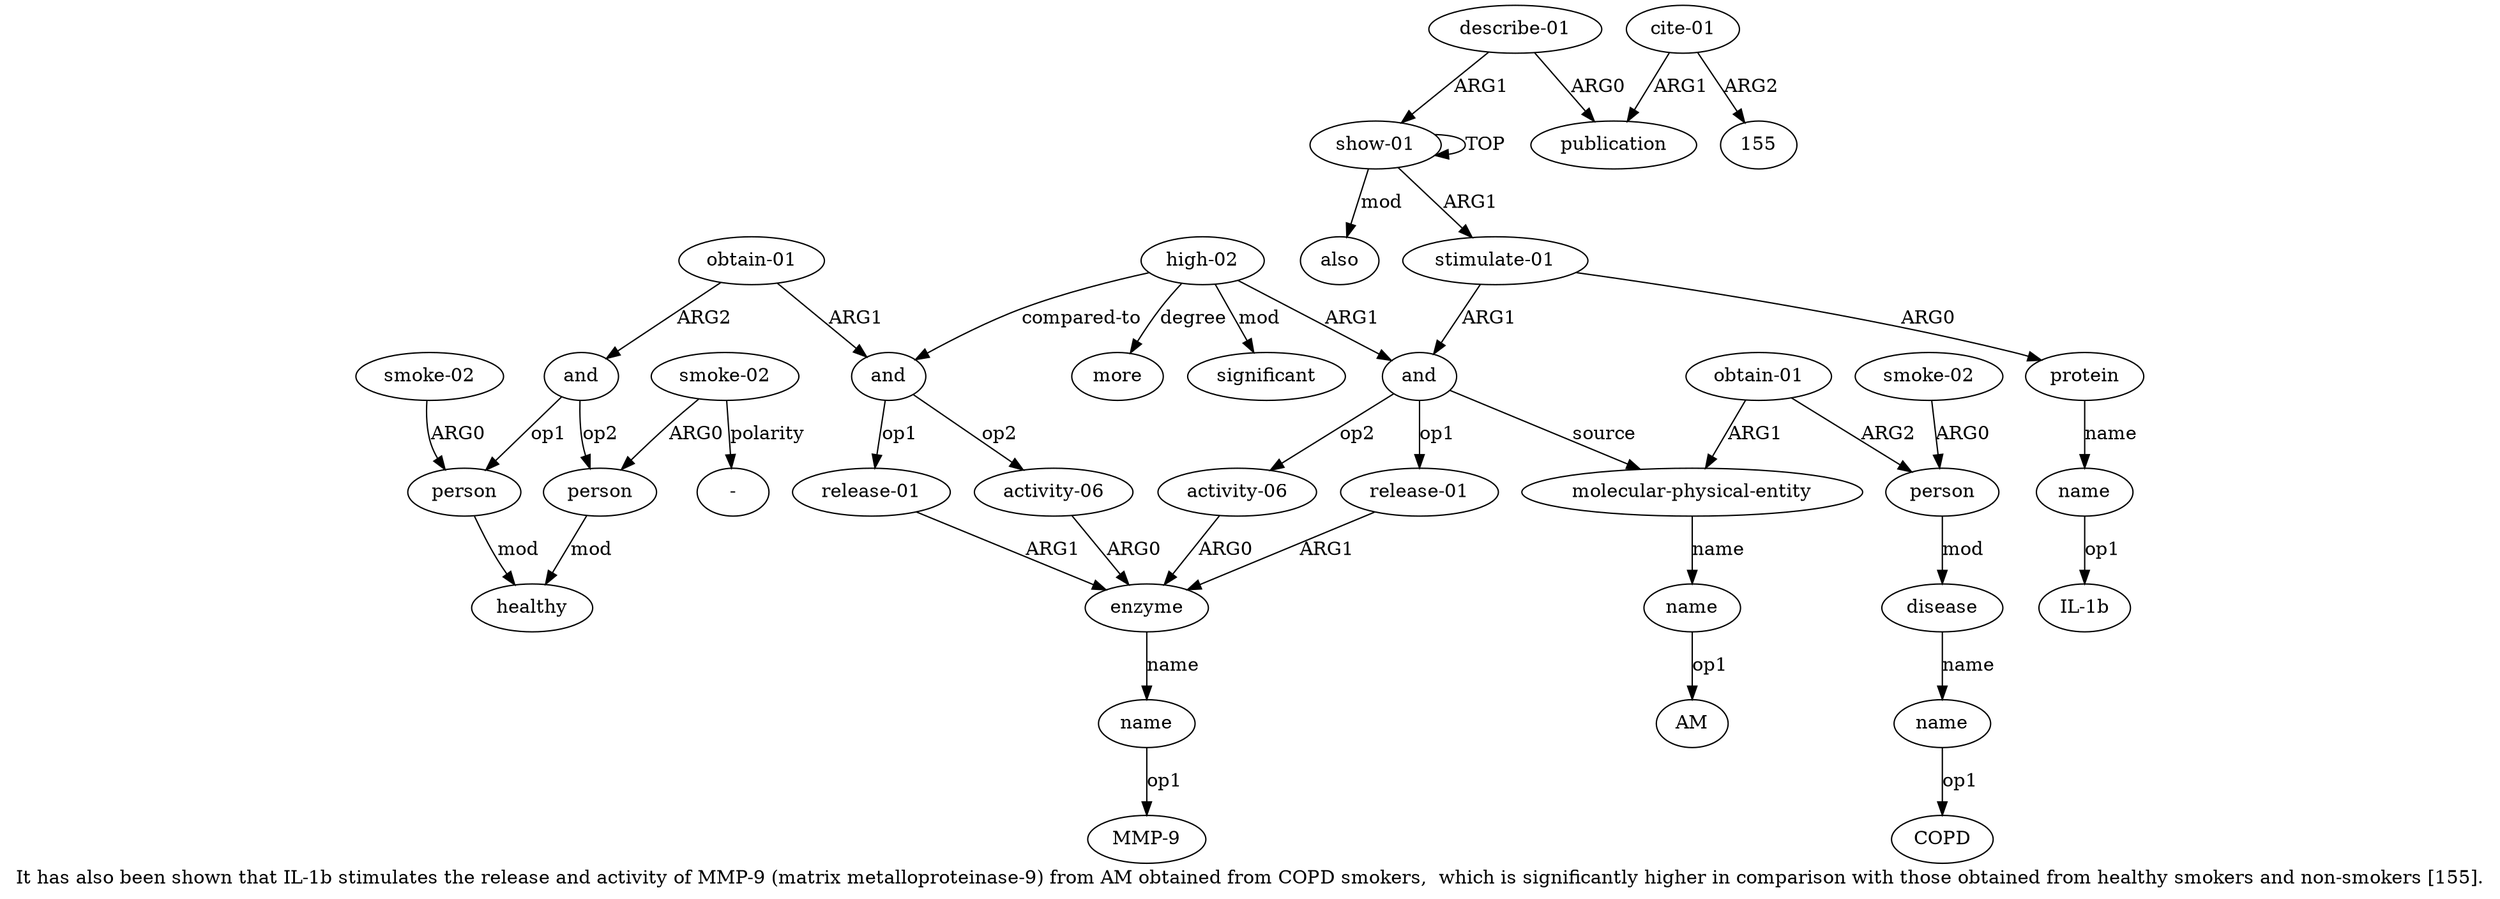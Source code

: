 digraph  {
	graph [label="It has also been shown that IL-1b stimulates the release and activity of MMP-9 (matrix metalloproteinase-9) from AM obtained from \
COPD smokers,  which is significantly higher in comparison with those obtained from healthy smokers and non-smokers [155]."];
	node [label="\N"];
	a20	 [color=black,
		gold_ind=20,
		gold_label="release-01",
		label="release-01",
		test_ind=20,
		test_label="release-01"];
	a6	 [color=black,
		gold_ind=6,
		gold_label=enzyme,
		label=enzyme,
		test_ind=6,
		test_label=enzyme];
	a20 -> a6 [key=0,
	color=black,
	gold_label=ARG1,
	label=ARG1,
	test_label=ARG1];
a21 [color=black,
	gold_ind=21,
	gold_label="activity-06",
	label="activity-06",
	test_ind=21,
	test_label="activity-06"];
a21 -> a6 [key=0,
color=black,
gold_label=ARG0,
label=ARG0,
test_label=ARG0];
a22 [color=black,
gold_ind=22,
gold_label="obtain-01",
label="obtain-01",
test_ind=22,
test_label="obtain-01"];
a23 [color=black,
gold_ind=23,
gold_label=and,
label=and,
test_ind=23,
test_label=and];
a22 -> a23 [key=0,
color=black,
gold_label=ARG2,
label=ARG2,
test_label=ARG2];
a19 [color=black,
gold_ind=19,
gold_label=and,
label=and,
test_ind=19,
test_label=and];
a22 -> a19 [key=0,
color=black,
gold_label=ARG1,
label=ARG1,
test_label=ARG1];
a24 [color=black,
gold_ind=24,
gold_label=person,
label=person,
test_ind=24,
test_label=person];
a23 -> a24 [key=0,
color=black,
gold_label=op1,
label=op1,
test_label=op1];
a27 [color=black,
gold_ind=27,
gold_label=person,
label=person,
test_ind=27,
test_label=person];
a23 -> a27 [key=0,
color=black,
gold_label=op2,
label=op2,
test_label=op2];
a26 [color=black,
gold_ind=26,
gold_label=healthy,
label=healthy,
test_ind=26,
test_label=healthy];
a24 -> a26 [key=0,
color=black,
gold_label=mod,
label=mod,
test_label=mod];
a25 [color=black,
gold_ind=25,
gold_label="smoke-02",
label="smoke-02",
test_ind=25,
test_label="smoke-02"];
a25 -> a24 [key=0,
color=black,
gold_label=ARG0,
label=ARG0,
test_label=ARG0];
a27 -> a26 [key=0,
color=black,
gold_label=mod,
label=mod,
test_label=mod];
a28 [color=black,
gold_ind=28,
gold_label="smoke-02",
label="smoke-02",
test_ind=28,
test_label="smoke-02"];
a28 -> a27 [key=0,
color=black,
gold_label=ARG0,
label=ARG0,
test_label=ARG0];
"a28 -" [color=black,
gold_ind=-1,
gold_label="-",
label="-",
test_ind=-1,
test_label="-"];
a28 -> "a28 -" [key=0,
color=black,
gold_label=polarity,
label=polarity,
test_label=polarity];
a29 [color=black,
gold_ind=29,
gold_label=also,
label=also,
test_ind=29,
test_label=also];
a31 [color=black,
gold_ind=31,
gold_label=publication,
label=publication,
test_ind=31,
test_label=publication];
a30 [color=black,
gold_ind=30,
gold_label="describe-01",
label="describe-01",
test_ind=30,
test_label="describe-01"];
a30 -> a31 [key=0,
color=black,
gold_label=ARG0,
label=ARG0,
test_label=ARG0];
a0 [color=black,
gold_ind=0,
gold_label="show-01",
label="show-01",
test_ind=0,
test_label="show-01"];
a30 -> a0 [key=0,
color=black,
gold_label=ARG1,
label=ARG1,
test_label=ARG1];
"a3 IL-1b" [color=black,
gold_ind=-1,
gold_label="IL-1b",
label="IL-1b",
test_ind=-1,
test_label="IL-1b"];
"a15 COPD" [color=black,
gold_ind=-1,
gold_label=COPD,
label=COPD,
test_ind=-1,
test_label=COPD];
"a32 155" [color=black,
gold_ind=-1,
gold_label=155,
label=155,
test_ind=-1,
test_label=155];
"a7 MMP-9" [color=black,
gold_ind=-1,
gold_label="MMP-9",
label="MMP-9",
test_ind=-1,
test_label="MMP-9"];
a32 [color=black,
gold_ind=32,
gold_label="cite-01",
label="cite-01",
test_ind=32,
test_label="cite-01"];
a32 -> a31 [key=0,
color=black,
gold_label=ARG1,
label=ARG1,
test_label=ARG1];
a32 -> "a32 155" [key=0,
color=black,
gold_label=ARG2,
label=ARG2,
test_label=ARG2];
a15 [color=black,
gold_ind=15,
gold_label=name,
label=name,
test_ind=15,
test_label=name];
a15 -> "a15 COPD" [key=0,
color=black,
gold_label=op1,
label=op1,
test_label=op1];
a14 [color=black,
gold_ind=14,
gold_label=disease,
label=disease,
test_ind=14,
test_label=disease];
a14 -> a15 [key=0,
color=black,
gold_label=name,
label=name,
test_label=name];
a17 [color=black,
gold_ind=17,
gold_label=more,
label=more,
test_ind=17,
test_label=more];
a16 [color=black,
gold_ind=16,
gold_label="high-02",
label="high-02",
test_ind=16,
test_label="high-02"];
a16 -> a17 [key=0,
color=black,
gold_label=degree,
label=degree,
test_label=degree];
a16 -> a19 [key=0,
color=black,
gold_label="compared-to",
label="compared-to",
test_label="compared-to"];
a18 [color=black,
gold_ind=18,
gold_label=significant,
label=significant,
test_ind=18,
test_label=significant];
a16 -> a18 [key=0,
color=black,
gold_label=mod,
label=mod,
test_label=mod];
a4 [color=black,
gold_ind=4,
gold_label=and,
label=and,
test_ind=4,
test_label=and];
a16 -> a4 [key=0,
color=black,
gold_label=ARG1,
label=ARG1,
test_label=ARG1];
a11 [color=black,
gold_ind=11,
gold_label="obtain-01",
label="obtain-01",
test_ind=11,
test_label="obtain-01"];
a12 [color=black,
gold_ind=12,
gold_label=person,
label=person,
test_ind=12,
test_label=person];
a11 -> a12 [key=0,
color=black,
gold_label=ARG2,
label=ARG2,
test_label=ARG2];
a9 [color=black,
gold_ind=9,
gold_label="molecular-physical-entity",
label="molecular-physical-entity",
test_ind=9,
test_label="molecular-physical-entity"];
a11 -> a9 [key=0,
color=black,
gold_label=ARG1,
label=ARG1,
test_label=ARG1];
a10 [color=black,
gold_ind=10,
gold_label=name,
label=name,
test_ind=10,
test_label=name];
"a10 AM" [color=black,
gold_ind=-1,
gold_label=AM,
label=AM,
test_ind=-1,
test_label=AM];
a10 -> "a10 AM" [key=0,
color=black,
gold_label=op1,
label=op1,
test_label=op1];
a13 [color=black,
gold_ind=13,
gold_label="smoke-02",
label="smoke-02",
test_ind=13,
test_label="smoke-02"];
a13 -> a12 [key=0,
color=black,
gold_label=ARG0,
label=ARG0,
test_label=ARG0];
a12 -> a14 [key=0,
color=black,
gold_label=mod,
label=mod,
test_label=mod];
a19 -> a20 [key=0,
color=black,
gold_label=op1,
label=op1,
test_label=op1];
a19 -> a21 [key=0,
color=black,
gold_label=op2,
label=op2,
test_label=op2];
a1 [color=black,
gold_ind=1,
gold_label="stimulate-01",
label="stimulate-01",
test_ind=1,
test_label="stimulate-01"];
a2 [color=black,
gold_ind=2,
gold_label=protein,
label=protein,
test_ind=2,
test_label=protein];
a1 -> a2 [key=0,
color=black,
gold_label=ARG0,
label=ARG0,
test_label=ARG0];
a1 -> a4 [key=0,
color=black,
gold_label=ARG1,
label=ARG1,
test_label=ARG1];
a0 -> a29 [key=0,
color=black,
gold_label=mod,
label=mod,
test_label=mod];
a0 -> a1 [key=0,
color=black,
gold_label=ARG1,
label=ARG1,
test_label=ARG1];
a0 -> a0 [key=0,
color=black,
gold_label=TOP,
label=TOP,
test_label=TOP];
a3 [color=black,
gold_ind=3,
gold_label=name,
label=name,
test_ind=3,
test_label=name];
a3 -> "a3 IL-1b" [key=0,
color=black,
gold_label=op1,
label=op1,
test_label=op1];
a2 -> a3 [key=0,
color=black,
gold_label=name,
label=name,
test_label=name];
a5 [color=black,
gold_ind=5,
gold_label="release-01",
label="release-01",
test_ind=5,
test_label="release-01"];
a5 -> a6 [key=0,
color=black,
gold_label=ARG1,
label=ARG1,
test_label=ARG1];
a4 -> a5 [key=0,
color=black,
gold_label=op1,
label=op1,
test_label=op1];
a4 -> a9 [key=0,
color=black,
gold_label=source,
label=source,
test_label=source];
a8 [color=black,
gold_ind=8,
gold_label="activity-06",
label="activity-06",
test_ind=8,
test_label="activity-06"];
a4 -> a8 [key=0,
color=black,
gold_label=op2,
label=op2,
test_label=op2];
a7 [color=black,
gold_ind=7,
gold_label=name,
label=name,
test_ind=7,
test_label=name];
a7 -> "a7 MMP-9" [key=0,
color=black,
gold_label=op1,
label=op1,
test_label=op1];
a6 -> a7 [key=0,
color=black,
gold_label=name,
label=name,
test_label=name];
a9 -> a10 [key=0,
color=black,
gold_label=name,
label=name,
test_label=name];
a8 -> a6 [key=0,
color=black,
gold_label=ARG0,
label=ARG0,
test_label=ARG0];
}
